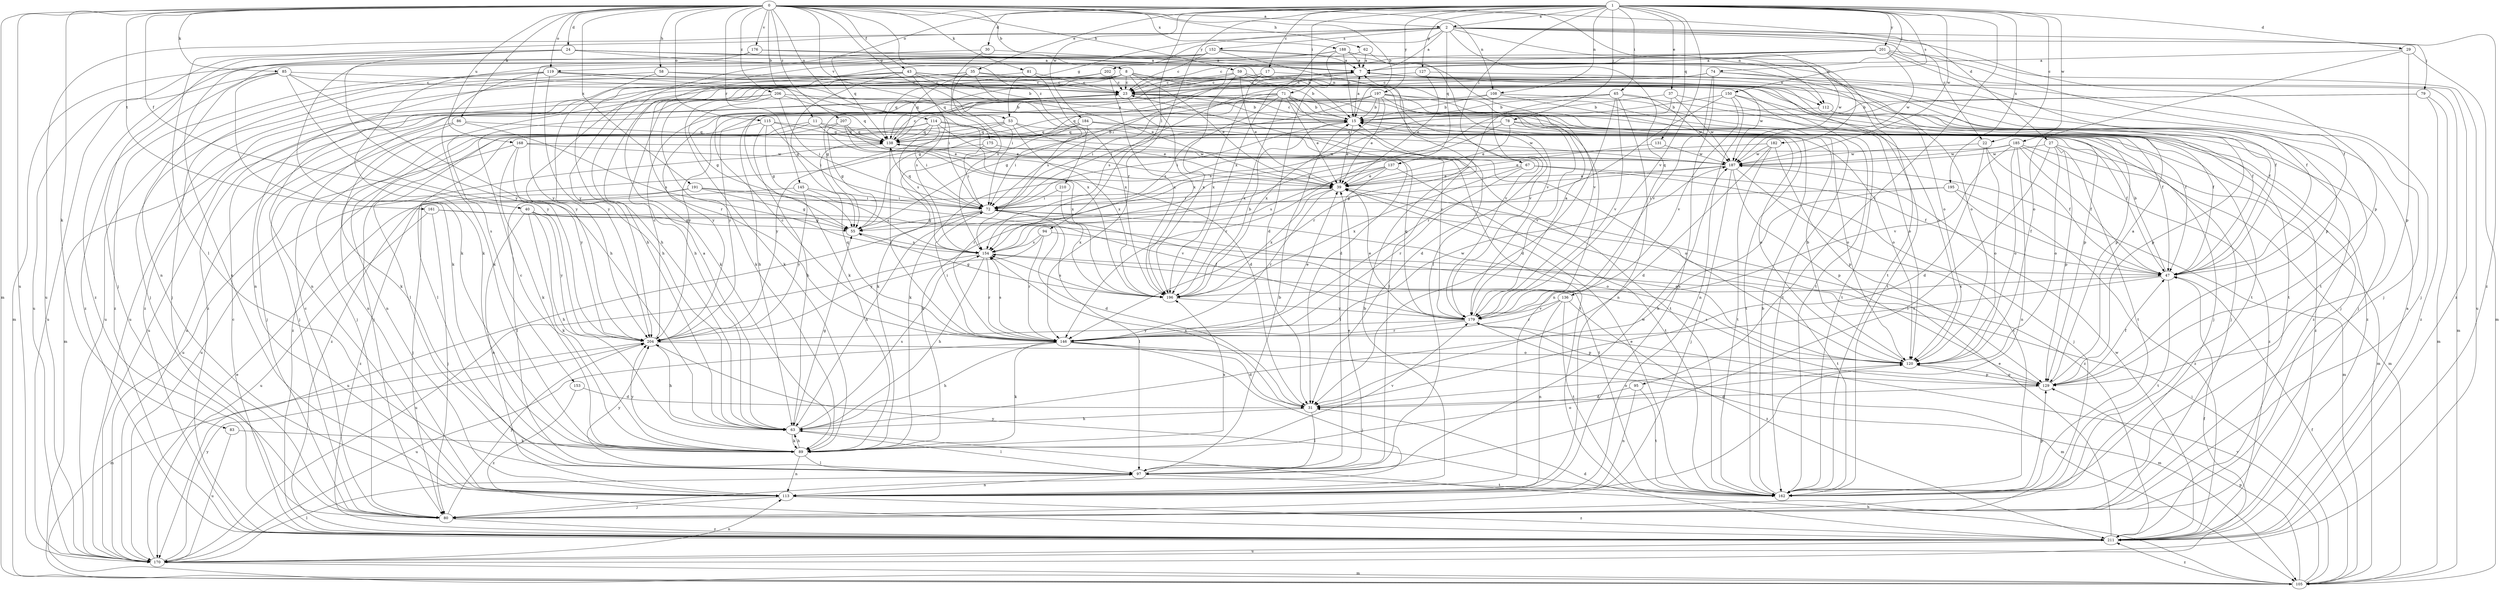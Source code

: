 strict digraph  {
0;
1;
2;
7;
8;
11;
15;
17;
22;
23;
24;
27;
29;
30;
31;
35;
37;
39;
40;
43;
47;
53;
55;
58;
59;
62;
63;
65;
67;
71;
72;
74;
78;
79;
80;
81;
83;
85;
86;
89;
94;
95;
97;
105;
108;
112;
113;
114;
115;
119;
120;
127;
129;
131;
136;
137;
138;
145;
146;
150;
152;
153;
154;
161;
162;
168;
170;
175;
176;
179;
182;
184;
185;
187;
188;
191;
195;
196;
197;
201;
202;
204;
206;
207;
210;
211;
0 -> 2  [label=a];
0 -> 8  [label=b];
0 -> 11  [label=b];
0 -> 15  [label=b];
0 -> 24  [label=d];
0 -> 27  [label=d];
0 -> 40  [label=f];
0 -> 43  [label=f];
0 -> 53  [label=g];
0 -> 58  [label=h];
0 -> 59  [label=h];
0 -> 62  [label=h];
0 -> 81  [label=k];
0 -> 83  [label=k];
0 -> 85  [label=k];
0 -> 86  [label=k];
0 -> 105  [label=m];
0 -> 108  [label=n];
0 -> 114  [label=o];
0 -> 115  [label=o];
0 -> 119  [label=o];
0 -> 145  [label=r];
0 -> 161  [label=t];
0 -> 168  [label=u];
0 -> 170  [label=u];
0 -> 175  [label=v];
0 -> 176  [label=v];
0 -> 182  [label=w];
0 -> 188  [label=x];
0 -> 191  [label=x];
0 -> 206  [label=z];
0 -> 207  [label=z];
0 -> 210  [label=z];
1 -> 2  [label=a];
1 -> 17  [label=c];
1 -> 22  [label=c];
1 -> 29  [label=d];
1 -> 30  [label=d];
1 -> 35  [label=e];
1 -> 37  [label=e];
1 -> 65  [label=i];
1 -> 67  [label=i];
1 -> 71  [label=i];
1 -> 74  [label=j];
1 -> 78  [label=j];
1 -> 94  [label=l];
1 -> 95  [label=l];
1 -> 108  [label=n];
1 -> 119  [label=o];
1 -> 127  [label=p];
1 -> 131  [label=q];
1 -> 146  [label=r];
1 -> 150  [label=s];
1 -> 179  [label=v];
1 -> 184  [label=w];
1 -> 185  [label=w];
1 -> 187  [label=w];
1 -> 195  [label=x];
1 -> 197  [label=y];
1 -> 201  [label=y];
2 -> 7  [label=a];
2 -> 22  [label=c];
2 -> 47  [label=f];
2 -> 53  [label=g];
2 -> 79  [label=j];
2 -> 97  [label=l];
2 -> 112  [label=n];
2 -> 129  [label=p];
2 -> 136  [label=q];
2 -> 137  [label=q];
2 -> 152  [label=s];
2 -> 170  [label=u];
2 -> 196  [label=x];
2 -> 202  [label=y];
2 -> 211  [label=z];
7 -> 23  [label=c];
7 -> 55  [label=g];
7 -> 89  [label=k];
7 -> 112  [label=n];
7 -> 162  [label=t];
8 -> 15  [label=b];
8 -> 23  [label=c];
8 -> 39  [label=e];
8 -> 112  [label=n];
8 -> 113  [label=n];
8 -> 120  [label=o];
8 -> 138  [label=q];
8 -> 146  [label=r];
8 -> 153  [label=s];
8 -> 196  [label=x];
8 -> 211  [label=z];
11 -> 80  [label=j];
11 -> 113  [label=n];
11 -> 120  [label=o];
11 -> 138  [label=q];
11 -> 196  [label=x];
15 -> 7  [label=a];
15 -> 23  [label=c];
15 -> 39  [label=e];
15 -> 72  [label=i];
15 -> 120  [label=o];
15 -> 138  [label=q];
17 -> 23  [label=c];
17 -> 162  [label=t];
17 -> 196  [label=x];
22 -> 31  [label=d];
22 -> 47  [label=f];
22 -> 120  [label=o];
22 -> 187  [label=w];
23 -> 15  [label=b];
23 -> 31  [label=d];
23 -> 129  [label=p];
23 -> 162  [label=t];
24 -> 7  [label=a];
24 -> 15  [label=b];
24 -> 47  [label=f];
24 -> 80  [label=j];
24 -> 113  [label=n];
24 -> 162  [label=t];
24 -> 170  [label=u];
24 -> 204  [label=y];
27 -> 97  [label=l];
27 -> 105  [label=m];
27 -> 120  [label=o];
27 -> 129  [label=p];
27 -> 162  [label=t];
27 -> 187  [label=w];
29 -> 7  [label=a];
29 -> 105  [label=m];
29 -> 120  [label=o];
29 -> 129  [label=p];
30 -> 7  [label=a];
30 -> 138  [label=q];
30 -> 154  [label=s];
31 -> 63  [label=h];
31 -> 97  [label=l];
31 -> 120  [label=o];
31 -> 154  [label=s];
35 -> 23  [label=c];
35 -> 72  [label=i];
35 -> 89  [label=k];
35 -> 105  [label=m];
35 -> 138  [label=q];
35 -> 154  [label=s];
35 -> 170  [label=u];
37 -> 15  [label=b];
37 -> 80  [label=j];
37 -> 154  [label=s];
37 -> 187  [label=w];
39 -> 72  [label=i];
39 -> 146  [label=r];
39 -> 196  [label=x];
39 -> 211  [label=z];
40 -> 31  [label=d];
40 -> 55  [label=g];
40 -> 63  [label=h];
40 -> 89  [label=k];
40 -> 113  [label=n];
40 -> 204  [label=y];
43 -> 15  [label=b];
43 -> 23  [label=c];
43 -> 39  [label=e];
43 -> 47  [label=f];
43 -> 55  [label=g];
43 -> 80  [label=j];
43 -> 113  [label=n];
43 -> 154  [label=s];
43 -> 179  [label=v];
43 -> 204  [label=y];
47 -> 15  [label=b];
47 -> 146  [label=r];
47 -> 162  [label=t];
47 -> 196  [label=x];
53 -> 39  [label=e];
53 -> 80  [label=j];
53 -> 97  [label=l];
53 -> 138  [label=q];
53 -> 162  [label=t];
53 -> 196  [label=x];
55 -> 154  [label=s];
58 -> 23  [label=c];
58 -> 170  [label=u];
58 -> 187  [label=w];
58 -> 204  [label=y];
59 -> 23  [label=c];
59 -> 39  [label=e];
59 -> 47  [label=f];
59 -> 55  [label=g];
59 -> 179  [label=v];
59 -> 196  [label=x];
62 -> 7  [label=a];
62 -> 89  [label=k];
62 -> 179  [label=v];
63 -> 7  [label=a];
63 -> 55  [label=g];
63 -> 89  [label=k];
63 -> 97  [label=l];
63 -> 154  [label=s];
65 -> 15  [label=b];
65 -> 31  [label=d];
65 -> 113  [label=n];
65 -> 146  [label=r];
65 -> 162  [label=t];
65 -> 179  [label=v];
65 -> 187  [label=w];
65 -> 204  [label=y];
67 -> 39  [label=e];
67 -> 47  [label=f];
67 -> 80  [label=j];
67 -> 146  [label=r];
67 -> 196  [label=x];
71 -> 15  [label=b];
71 -> 39  [label=e];
71 -> 47  [label=f];
71 -> 55  [label=g];
71 -> 72  [label=i];
71 -> 89  [label=k];
71 -> 97  [label=l];
71 -> 129  [label=p];
71 -> 154  [label=s];
71 -> 196  [label=x];
71 -> 204  [label=y];
72 -> 55  [label=g];
72 -> 63  [label=h];
72 -> 97  [label=l];
72 -> 120  [label=o];
72 -> 138  [label=q];
72 -> 162  [label=t];
72 -> 170  [label=u];
74 -> 23  [label=c];
74 -> 80  [label=j];
74 -> 89  [label=k];
74 -> 113  [label=n];
74 -> 129  [label=p];
74 -> 154  [label=s];
74 -> 179  [label=v];
78 -> 39  [label=e];
78 -> 80  [label=j];
78 -> 138  [label=q];
78 -> 146  [label=r];
78 -> 179  [label=v];
78 -> 211  [label=z];
79 -> 15  [label=b];
79 -> 105  [label=m];
79 -> 154  [label=s];
79 -> 211  [label=z];
80 -> 23  [label=c];
80 -> 204  [label=y];
80 -> 211  [label=z];
81 -> 23  [label=c];
81 -> 196  [label=x];
81 -> 211  [label=z];
83 -> 89  [label=k];
83 -> 170  [label=u];
85 -> 23  [label=c];
85 -> 63  [label=h];
85 -> 89  [label=k];
85 -> 170  [label=u];
85 -> 196  [label=x];
85 -> 204  [label=y];
85 -> 211  [label=z];
86 -> 80  [label=j];
86 -> 89  [label=k];
86 -> 138  [label=q];
86 -> 154  [label=s];
89 -> 23  [label=c];
89 -> 63  [label=h];
89 -> 97  [label=l];
89 -> 113  [label=n];
89 -> 120  [label=o];
89 -> 179  [label=v];
89 -> 196  [label=x];
89 -> 204  [label=y];
94 -> 146  [label=r];
94 -> 154  [label=s];
94 -> 162  [label=t];
94 -> 204  [label=y];
95 -> 31  [label=d];
95 -> 113  [label=n];
95 -> 162  [label=t];
97 -> 15  [label=b];
97 -> 39  [label=e];
97 -> 113  [label=n];
97 -> 162  [label=t];
97 -> 187  [label=w];
97 -> 204  [label=y];
105 -> 47  [label=f];
105 -> 63  [label=h];
105 -> 72  [label=i];
105 -> 129  [label=p];
105 -> 179  [label=v];
105 -> 211  [label=z];
108 -> 15  [label=b];
108 -> 31  [label=d];
108 -> 63  [label=h];
108 -> 162  [label=t];
108 -> 211  [label=z];
112 -> 129  [label=p];
112 -> 138  [label=q];
112 -> 211  [label=z];
113 -> 15  [label=b];
113 -> 80  [label=j];
113 -> 211  [label=z];
114 -> 39  [label=e];
114 -> 72  [label=i];
114 -> 97  [label=l];
114 -> 138  [label=q];
114 -> 154  [label=s];
114 -> 162  [label=t];
114 -> 187  [label=w];
114 -> 211  [label=z];
115 -> 55  [label=g];
115 -> 63  [label=h];
115 -> 72  [label=i];
115 -> 80  [label=j];
115 -> 138  [label=q];
115 -> 162  [label=t];
119 -> 23  [label=c];
119 -> 63  [label=h];
119 -> 72  [label=i];
119 -> 80  [label=j];
119 -> 89  [label=k];
119 -> 162  [label=t];
119 -> 211  [label=z];
120 -> 15  [label=b];
120 -> 129  [label=p];
127 -> 23  [label=c];
127 -> 39  [label=e];
127 -> 80  [label=j];
129 -> 7  [label=a];
129 -> 31  [label=d];
129 -> 47  [label=f];
129 -> 120  [label=o];
129 -> 154  [label=s];
131 -> 39  [label=e];
131 -> 187  [label=w];
136 -> 113  [label=n];
136 -> 146  [label=r];
136 -> 162  [label=t];
136 -> 179  [label=v];
136 -> 211  [label=z];
137 -> 39  [label=e];
137 -> 89  [label=k];
137 -> 97  [label=l];
137 -> 154  [label=s];
137 -> 162  [label=t];
138 -> 7  [label=a];
138 -> 15  [label=b];
138 -> 23  [label=c];
138 -> 146  [label=r];
138 -> 170  [label=u];
138 -> 187  [label=w];
145 -> 72  [label=i];
145 -> 154  [label=s];
145 -> 204  [label=y];
145 -> 211  [label=z];
146 -> 23  [label=c];
146 -> 31  [label=d];
146 -> 39  [label=e];
146 -> 63  [label=h];
146 -> 72  [label=i];
146 -> 80  [label=j];
146 -> 89  [label=k];
146 -> 105  [label=m];
146 -> 138  [label=q];
146 -> 154  [label=s];
146 -> 170  [label=u];
146 -> 187  [label=w];
150 -> 15  [label=b];
150 -> 47  [label=f];
150 -> 113  [label=n];
150 -> 120  [label=o];
150 -> 146  [label=r];
150 -> 179  [label=v];
152 -> 7  [label=a];
152 -> 23  [label=c];
152 -> 63  [label=h];
152 -> 89  [label=k];
152 -> 97  [label=l];
152 -> 105  [label=m];
152 -> 179  [label=v];
153 -> 31  [label=d];
153 -> 211  [label=z];
154 -> 47  [label=f];
154 -> 63  [label=h];
154 -> 146  [label=r];
154 -> 170  [label=u];
161 -> 55  [label=g];
161 -> 80  [label=j];
161 -> 120  [label=o];
161 -> 170  [label=u];
162 -> 15  [label=b];
162 -> 39  [label=e];
162 -> 129  [label=p];
162 -> 204  [label=y];
168 -> 89  [label=k];
168 -> 120  [label=o];
168 -> 170  [label=u];
168 -> 187  [label=w];
168 -> 204  [label=y];
170 -> 39  [label=e];
170 -> 47  [label=f];
170 -> 97  [label=l];
170 -> 105  [label=m];
170 -> 113  [label=n];
170 -> 204  [label=y];
175 -> 72  [label=i];
175 -> 187  [label=w];
175 -> 211  [label=z];
176 -> 7  [label=a];
176 -> 120  [label=o];
176 -> 204  [label=y];
176 -> 211  [label=z];
179 -> 7  [label=a];
179 -> 23  [label=c];
179 -> 39  [label=e];
179 -> 105  [label=m];
179 -> 129  [label=p];
179 -> 138  [label=q];
179 -> 146  [label=r];
179 -> 204  [label=y];
182 -> 31  [label=d];
182 -> 129  [label=p];
182 -> 146  [label=r];
182 -> 162  [label=t];
182 -> 187  [label=w];
184 -> 47  [label=f];
184 -> 72  [label=i];
184 -> 80  [label=j];
184 -> 89  [label=k];
184 -> 120  [label=o];
184 -> 138  [label=q];
184 -> 204  [label=y];
185 -> 47  [label=f];
185 -> 89  [label=k];
185 -> 105  [label=m];
185 -> 113  [label=n];
185 -> 120  [label=o];
185 -> 179  [label=v];
185 -> 187  [label=w];
185 -> 211  [label=z];
187 -> 39  [label=e];
187 -> 55  [label=g];
187 -> 80  [label=j];
187 -> 105  [label=m];
187 -> 129  [label=p];
187 -> 162  [label=t];
188 -> 7  [label=a];
188 -> 15  [label=b];
188 -> 31  [label=d];
188 -> 63  [label=h];
188 -> 113  [label=n];
188 -> 120  [label=o];
188 -> 187  [label=w];
191 -> 55  [label=g];
191 -> 72  [label=i];
191 -> 80  [label=j];
191 -> 97  [label=l];
191 -> 179  [label=v];
195 -> 47  [label=f];
195 -> 63  [label=h];
195 -> 72  [label=i];
195 -> 211  [label=z];
196 -> 15  [label=b];
196 -> 55  [label=g];
196 -> 154  [label=s];
196 -> 179  [label=v];
197 -> 15  [label=b];
197 -> 39  [label=e];
197 -> 47  [label=f];
197 -> 72  [label=i];
197 -> 80  [label=j];
197 -> 113  [label=n];
197 -> 162  [label=t];
197 -> 170  [label=u];
197 -> 196  [label=x];
197 -> 204  [label=y];
201 -> 7  [label=a];
201 -> 23  [label=c];
201 -> 47  [label=f];
201 -> 72  [label=i];
201 -> 170  [label=u];
201 -> 187  [label=w];
201 -> 204  [label=y];
201 -> 211  [label=z];
202 -> 23  [label=c];
202 -> 63  [label=h];
202 -> 138  [label=q];
202 -> 196  [label=x];
204 -> 23  [label=c];
204 -> 63  [label=h];
204 -> 105  [label=m];
204 -> 120  [label=o];
206 -> 15  [label=b];
206 -> 55  [label=g];
206 -> 72  [label=i];
206 -> 105  [label=m];
206 -> 138  [label=q];
206 -> 170  [label=u];
207 -> 31  [label=d];
207 -> 39  [label=e];
207 -> 55  [label=g];
207 -> 113  [label=n];
207 -> 138  [label=q];
210 -> 72  [label=i];
210 -> 196  [label=x];
211 -> 7  [label=a];
211 -> 23  [label=c];
211 -> 31  [label=d];
211 -> 39  [label=e];
211 -> 170  [label=u];
211 -> 187  [label=w];
}
